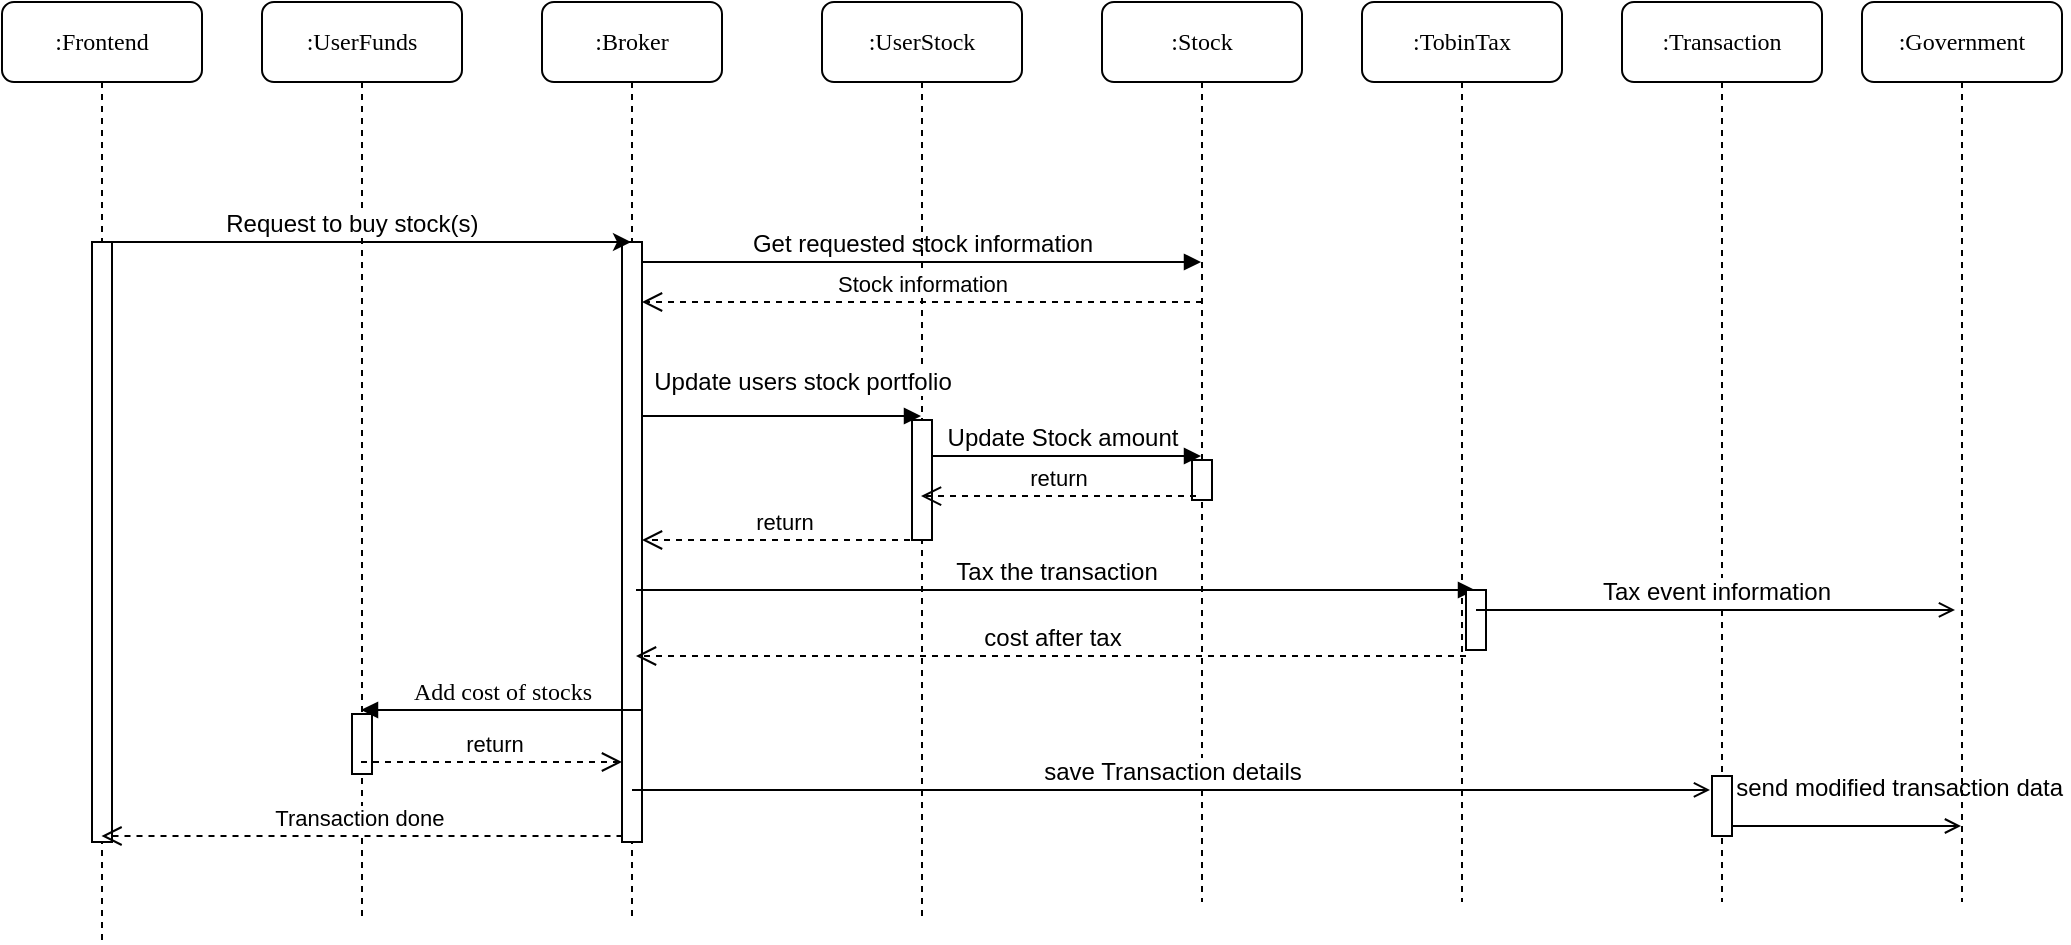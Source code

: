<mxfile version="13.0.5" type="device"><diagram name="Page-1" id="e7e014a7-5840-1c2e-5031-d8a46d1fe8dd"><mxGraphModel dx="2062" dy="1073" grid="1" gridSize="10" guides="1" tooltips="1" connect="1" arrows="1" fold="1" page="1" pageScale="1" pageWidth="1169" pageHeight="826" background="#ffffff" math="0" shadow="0"><root><mxCell id="0"/><mxCell id="1" parent="0"/><mxCell id="xQJsphSZwcPQ_XTv2rLq-69" value=":UserFunds" style="shape=umlLifeline;perimeter=lifelinePerimeter;whiteSpace=wrap;html=1;container=1;collapsible=0;recursiveResize=0;outlineConnect=0;rounded=1;shadow=0;comic=0;labelBackgroundColor=none;strokeWidth=1;fontFamily=Verdana;fontSize=12;align=center;" vertex="1" parent="1"><mxGeometry x="190" y="80" width="100" height="460" as="geometry"/></mxCell><mxCell id="xQJsphSZwcPQ_XTv2rLq-70" value="" style="html=1;points=[];perimeter=orthogonalPerimeter;rounded=0;shadow=0;comic=0;labelBackgroundColor=none;strokeWidth=1;fontFamily=Verdana;fontSize=12;align=center;" vertex="1" parent="xQJsphSZwcPQ_XTv2rLq-69"><mxGeometry x="45" y="356" width="10" height="30" as="geometry"/></mxCell><mxCell id="xQJsphSZwcPQ_XTv2rLq-71" value=":Broker" style="shape=umlLifeline;perimeter=lifelinePerimeter;whiteSpace=wrap;html=1;container=1;collapsible=0;recursiveResize=0;outlineConnect=0;rounded=1;shadow=0;comic=0;labelBackgroundColor=none;strokeWidth=1;fontFamily=Verdana;fontSize=12;align=center;" vertex="1" parent="1"><mxGeometry x="330" y="80" width="90" height="460" as="geometry"/></mxCell><mxCell id="xQJsphSZwcPQ_XTv2rLq-75" value="" style="html=1;points=[];perimeter=orthogonalPerimeter;rounded=0;shadow=0;comic=0;labelBackgroundColor=none;strokeWidth=1;fontFamily=Verdana;fontSize=12;align=center;" vertex="1" parent="xQJsphSZwcPQ_XTv2rLq-71"><mxGeometry x="40" y="120" width="10" height="300" as="geometry"/></mxCell><mxCell id="xQJsphSZwcPQ_XTv2rLq-99" value="&lt;font style=&quot;font-size: 12px&quot;&gt;Get requested stock information&lt;/font&gt;" style="html=1;verticalAlign=bottom;endArrow=block;" edge="1" parent="xQJsphSZwcPQ_XTv2rLq-71" target="xQJsphSZwcPQ_XTv2rLq-81"><mxGeometry width="80" relative="1" as="geometry"><mxPoint x="50" y="130" as="sourcePoint"/><mxPoint x="130" y="130" as="targetPoint"/></mxGeometry></mxCell><mxCell id="xQJsphSZwcPQ_XTv2rLq-78" value=":UserStock" style="shape=umlLifeline;perimeter=lifelinePerimeter;whiteSpace=wrap;html=1;container=1;collapsible=0;recursiveResize=0;outlineConnect=0;rounded=1;shadow=0;comic=0;labelBackgroundColor=none;strokeWidth=1;fontFamily=Verdana;fontSize=12;align=center;" vertex="1" parent="1"><mxGeometry x="470" y="80" width="100" height="460" as="geometry"/></mxCell><mxCell id="xQJsphSZwcPQ_XTv2rLq-81" value=":Stock" style="shape=umlLifeline;perimeter=lifelinePerimeter;whiteSpace=wrap;html=1;container=1;collapsible=0;recursiveResize=0;outlineConnect=0;rounded=1;shadow=0;comic=0;labelBackgroundColor=none;strokeWidth=1;fontFamily=Verdana;fontSize=12;align=center;" vertex="1" parent="1"><mxGeometry x="610" y="80" width="100" height="450" as="geometry"/></mxCell><mxCell id="xQJsphSZwcPQ_XTv2rLq-85" value=":Frontend" style="shape=umlLifeline;perimeter=lifelinePerimeter;whiteSpace=wrap;html=1;container=1;collapsible=0;recursiveResize=0;outlineConnect=0;rounded=1;shadow=0;comic=0;labelBackgroundColor=none;strokeWidth=1;fontFamily=Verdana;fontSize=12;align=center;" vertex="1" parent="1"><mxGeometry x="60" y="80" width="100" height="470" as="geometry"/></mxCell><mxCell id="xQJsphSZwcPQ_XTv2rLq-86" value="" style="html=1;points=[];perimeter=orthogonalPerimeter;rounded=0;shadow=0;comic=0;labelBackgroundColor=none;strokeWidth=1;fontFamily=Verdana;fontSize=12;align=center;" vertex="1" parent="xQJsphSZwcPQ_XTv2rLq-85"><mxGeometry x="45" y="120" width="10" height="300" as="geometry"/></mxCell><mxCell id="xQJsphSZwcPQ_XTv2rLq-87" value="&lt;font style=&quot;font-size: 12px&quot;&gt;&amp;nbsp; Request to buy stock(s)&amp;nbsp;&lt;/font&gt;" style="html=1;verticalAlign=bottom;startArrow=none;startFill=0;endArrow=classic;startSize=8;endFill=1;rounded=0;" edge="1" parent="xQJsphSZwcPQ_XTv2rLq-85" target="xQJsphSZwcPQ_XTv2rLq-71"><mxGeometry x="-0.075" width="60" relative="1" as="geometry"><mxPoint x="50" y="120" as="sourcePoint"/><mxPoint x="120" y="120" as="targetPoint"/><mxPoint as="offset"/></mxGeometry></mxCell><mxCell id="xQJsphSZwcPQ_XTv2rLq-88" value="Add cost of stocks" style="html=1;verticalAlign=bottom;endArrow=block;labelBackgroundColor=none;fontFamily=Verdana;fontSize=12;" edge="1" parent="1"><mxGeometry relative="1" as="geometry"><mxPoint x="379.5" y="434" as="sourcePoint"/><mxPoint x="239.5" y="434" as="targetPoint"/><Array as="points"><mxPoint x="350" y="434"/><mxPoint x="310" y="434"/></Array></mxGeometry></mxCell><mxCell id="xQJsphSZwcPQ_XTv2rLq-89" value=":Transaction" style="shape=umlLifeline;perimeter=lifelinePerimeter;whiteSpace=wrap;html=1;container=1;collapsible=0;recursiveResize=0;outlineConnect=0;rounded=1;shadow=0;comic=0;labelBackgroundColor=none;strokeWidth=1;fontFamily=Verdana;fontSize=12;align=center;" vertex="1" parent="1"><mxGeometry x="870" y="80" width="100" height="450" as="geometry"/></mxCell><mxCell id="xQJsphSZwcPQ_XTv2rLq-90" value="" style="html=1;points=[];perimeter=orthogonalPerimeter;rounded=0;shadow=0;comic=0;labelBackgroundColor=none;strokeWidth=1;fontFamily=Verdana;fontSize=12;align=center;" vertex="1" parent="xQJsphSZwcPQ_XTv2rLq-89"><mxGeometry x="45" y="387" width="10" height="30" as="geometry"/></mxCell><mxCell id="xQJsphSZwcPQ_XTv2rLq-91" value="&lt;font style=&quot;font-size: 12px&quot;&gt;send modified transaction data&amp;nbsp;&lt;/font&gt;" style="html=1;verticalAlign=bottom;endArrow=open;endFill=0;" edge="1" parent="xQJsphSZwcPQ_XTv2rLq-89" source="xQJsphSZwcPQ_XTv2rLq-90"><mxGeometry x="0.485" y="10" width="80" relative="1" as="geometry"><mxPoint x="60" y="412" as="sourcePoint"/><mxPoint x="169.5" y="412" as="targetPoint"/><Array as="points"><mxPoint x="130" y="412"/></Array><mxPoint as="offset"/></mxGeometry></mxCell><mxCell id="xQJsphSZwcPQ_XTv2rLq-92" value=":Government" style="shape=umlLifeline;perimeter=lifelinePerimeter;whiteSpace=wrap;html=1;container=1;collapsible=0;recursiveResize=0;outlineConnect=0;rounded=1;shadow=0;comic=0;labelBackgroundColor=none;strokeWidth=1;fontFamily=Verdana;fontSize=12;align=center;" vertex="1" parent="1"><mxGeometry x="990" y="80" width="100" height="450" as="geometry"/></mxCell><mxCell id="xQJsphSZwcPQ_XTv2rLq-93" value="return" style="html=1;verticalAlign=bottom;endArrow=open;dashed=1;endSize=8;" edge="1" parent="1"><mxGeometry x="0.007" relative="1" as="geometry"><mxPoint x="239.5" y="460" as="sourcePoint"/><mxPoint x="370" y="460" as="targetPoint"/><Array as="points"><mxPoint x="310" y="460"/></Array><mxPoint x="1" as="offset"/></mxGeometry></mxCell><mxCell id="xQJsphSZwcPQ_XTv2rLq-96" value="Transaction done&amp;nbsp;" style="html=1;verticalAlign=bottom;endArrow=open;dashed=1;endSize=8;" edge="1" parent="1"><mxGeometry relative="1" as="geometry"><mxPoint x="370.25" y="497" as="sourcePoint"/><mxPoint x="109.75" y="497" as="targetPoint"/></mxGeometry></mxCell><mxCell id="xQJsphSZwcPQ_XTv2rLq-98" value=":TobinTax" style="shape=umlLifeline;perimeter=lifelinePerimeter;whiteSpace=wrap;html=1;container=1;collapsible=0;recursiveResize=0;outlineConnect=0;rounded=1;shadow=0;comic=0;labelBackgroundColor=none;strokeWidth=1;fontFamily=Verdana;fontSize=12;align=center;" vertex="1" parent="1"><mxGeometry x="740" y="80" width="100" height="450" as="geometry"/></mxCell><mxCell id="xQJsphSZwcPQ_XTv2rLq-74" value="&lt;font style=&quot;font-size: 12px&quot;&gt;Update users stock portfolio&lt;/font&gt;" style="html=1;verticalAlign=bottom;startArrow=none;startFill=0;endArrow=block;startSize=8;" edge="1" parent="1"><mxGeometry x="0.147" y="8" width="60" relative="1" as="geometry"><mxPoint x="380" y="287" as="sourcePoint"/><mxPoint x="519.5" y="287" as="targetPoint"/><Array as="points"><mxPoint x="460" y="287"/></Array><mxPoint as="offset"/></mxGeometry></mxCell><mxCell id="xQJsphSZwcPQ_XTv2rLq-79" value="&lt;font style=&quot;font-size: 12px&quot;&gt;Update Stock amount&lt;/font&gt;" style="html=1;verticalAlign=bottom;endArrow=block;" edge="1" parent="1"><mxGeometry x="0.004" width="80" relative="1" as="geometry"><mxPoint x="520" y="307" as="sourcePoint"/><mxPoint x="659.5" y="307" as="targetPoint"/><mxPoint as="offset"/></mxGeometry></mxCell><mxCell id="xQJsphSZwcPQ_XTv2rLq-80" value="" style="html=1;points=[];perimeter=orthogonalPerimeter;rounded=0;shadow=0;comic=0;labelBackgroundColor=none;strokeWidth=1;fontFamily=Verdana;fontSize=12;align=center;" vertex="1" parent="1"><mxGeometry x="515" y="289" width="10" height="60" as="geometry"/></mxCell><mxCell id="xQJsphSZwcPQ_XTv2rLq-82" value="" style="html=1;points=[];perimeter=orthogonalPerimeter;rounded=0;shadow=0;comic=0;labelBackgroundColor=none;strokeWidth=1;fontFamily=Verdana;fontSize=12;align=center;" vertex="1" parent="1"><mxGeometry x="655" y="309" width="10" height="20" as="geometry"/></mxCell><mxCell id="xQJsphSZwcPQ_XTv2rLq-94" value="return" style="html=1;verticalAlign=bottom;endArrow=open;dashed=1;endSize=8;exitX=0.47;exitY=0.488;exitDx=0;exitDy=0;exitPerimeter=0;" edge="1" parent="1"><mxGeometry relative="1" as="geometry"><mxPoint x="657" y="327.04" as="sourcePoint"/><mxPoint x="519.5" y="327.04" as="targetPoint"/></mxGeometry></mxCell><mxCell id="xQJsphSZwcPQ_XTv2rLq-95" value="return" style="html=1;verticalAlign=bottom;endArrow=open;dashed=1;endSize=8;" edge="1" parent="1"><mxGeometry x="-0.004" relative="1" as="geometry"><mxPoint x="520" y="349" as="sourcePoint"/><mxPoint x="380" y="349" as="targetPoint"/><mxPoint as="offset"/></mxGeometry></mxCell><mxCell id="xQJsphSZwcPQ_XTv2rLq-100" value="Stock information" style="html=1;verticalAlign=bottom;endArrow=open;dashed=1;endSize=8;" edge="1" parent="1" target="xQJsphSZwcPQ_XTv2rLq-75"><mxGeometry relative="1" as="geometry"><mxPoint x="660" y="230" as="sourcePoint"/><mxPoint x="580" y="230" as="targetPoint"/></mxGeometry></mxCell><mxCell id="xQJsphSZwcPQ_XTv2rLq-101" value="&lt;font style=&quot;font-size: 12px&quot;&gt;Tax the transaction&lt;/font&gt;" style="html=1;verticalAlign=bottom;startArrow=none;startFill=0;endArrow=block;startSize=8;" edge="1" parent="1"><mxGeometry width="60" relative="1" as="geometry"><mxPoint x="377" y="374" as="sourcePoint"/><mxPoint x="796.5" y="374" as="targetPoint"/></mxGeometry></mxCell><mxCell id="xQJsphSZwcPQ_XTv2rLq-102" value="&lt;font style=&quot;font-size: 12px&quot;&gt;cost after tax&lt;/font&gt;" style="html=1;verticalAlign=bottom;endArrow=open;dashed=1;endSize=8;" edge="1" parent="1"><mxGeometry relative="1" as="geometry"><mxPoint x="792" y="407" as="sourcePoint"/><mxPoint x="377" y="407" as="targetPoint"/></mxGeometry></mxCell><mxCell id="xQJsphSZwcPQ_XTv2rLq-103" value="" style="html=1;points=[];perimeter=orthogonalPerimeter;rounded=0;shadow=0;comic=0;labelBackgroundColor=none;strokeColor=#000000;strokeWidth=1;fillColor=#FFFFFF;fontFamily=Verdana;fontSize=12;fontColor=#000000;align=center;" vertex="1" parent="1"><mxGeometry x="792" y="374" width="10" height="20" as="geometry"/></mxCell><mxCell id="xQJsphSZwcPQ_XTv2rLq-104" value="" style="html=1;points=[];perimeter=orthogonalPerimeter;rounded=0;shadow=0;comic=0;labelBackgroundColor=none;strokeWidth=1;fontFamily=Verdana;fontSize=12;align=center;" vertex="1" parent="1"><mxGeometry x="792" y="374" width="10" height="30" as="geometry"/></mxCell><mxCell id="xQJsphSZwcPQ_XTv2rLq-105" value="&lt;font style=&quot;font-size: 12px&quot;&gt;Tax event information&lt;/font&gt;" style="html=1;verticalAlign=bottom;endArrow=open;endFill=0;exitX=0.5;exitY=0.333;exitDx=0;exitDy=0;exitPerimeter=0;" edge="1" parent="1" source="xQJsphSZwcPQ_XTv2rLq-104"><mxGeometry width="80" relative="1" as="geometry"><mxPoint x="807" y="384" as="sourcePoint"/><mxPoint x="1036.5" y="383.99" as="targetPoint"/></mxGeometry></mxCell><mxCell id="xQJsphSZwcPQ_XTv2rLq-77" value="&lt;font style=&quot;font-size: 12px&quot;&gt;save Transaction details&lt;/font&gt;" style="html=1;verticalAlign=bottom;endArrow=open;endFill=0;entryX=-0.1;entryY=0.233;entryDx=0;entryDy=0;entryPerimeter=0;" edge="1" parent="1" target="xQJsphSZwcPQ_XTv2rLq-90" source="xQJsphSZwcPQ_XTv2rLq-71"><mxGeometry width="80" relative="1" as="geometry"><mxPoint x="380" y="473" as="sourcePoint"/><mxPoint x="919.5" y="473" as="targetPoint"/></mxGeometry></mxCell></root></mxGraphModel></diagram></mxfile>